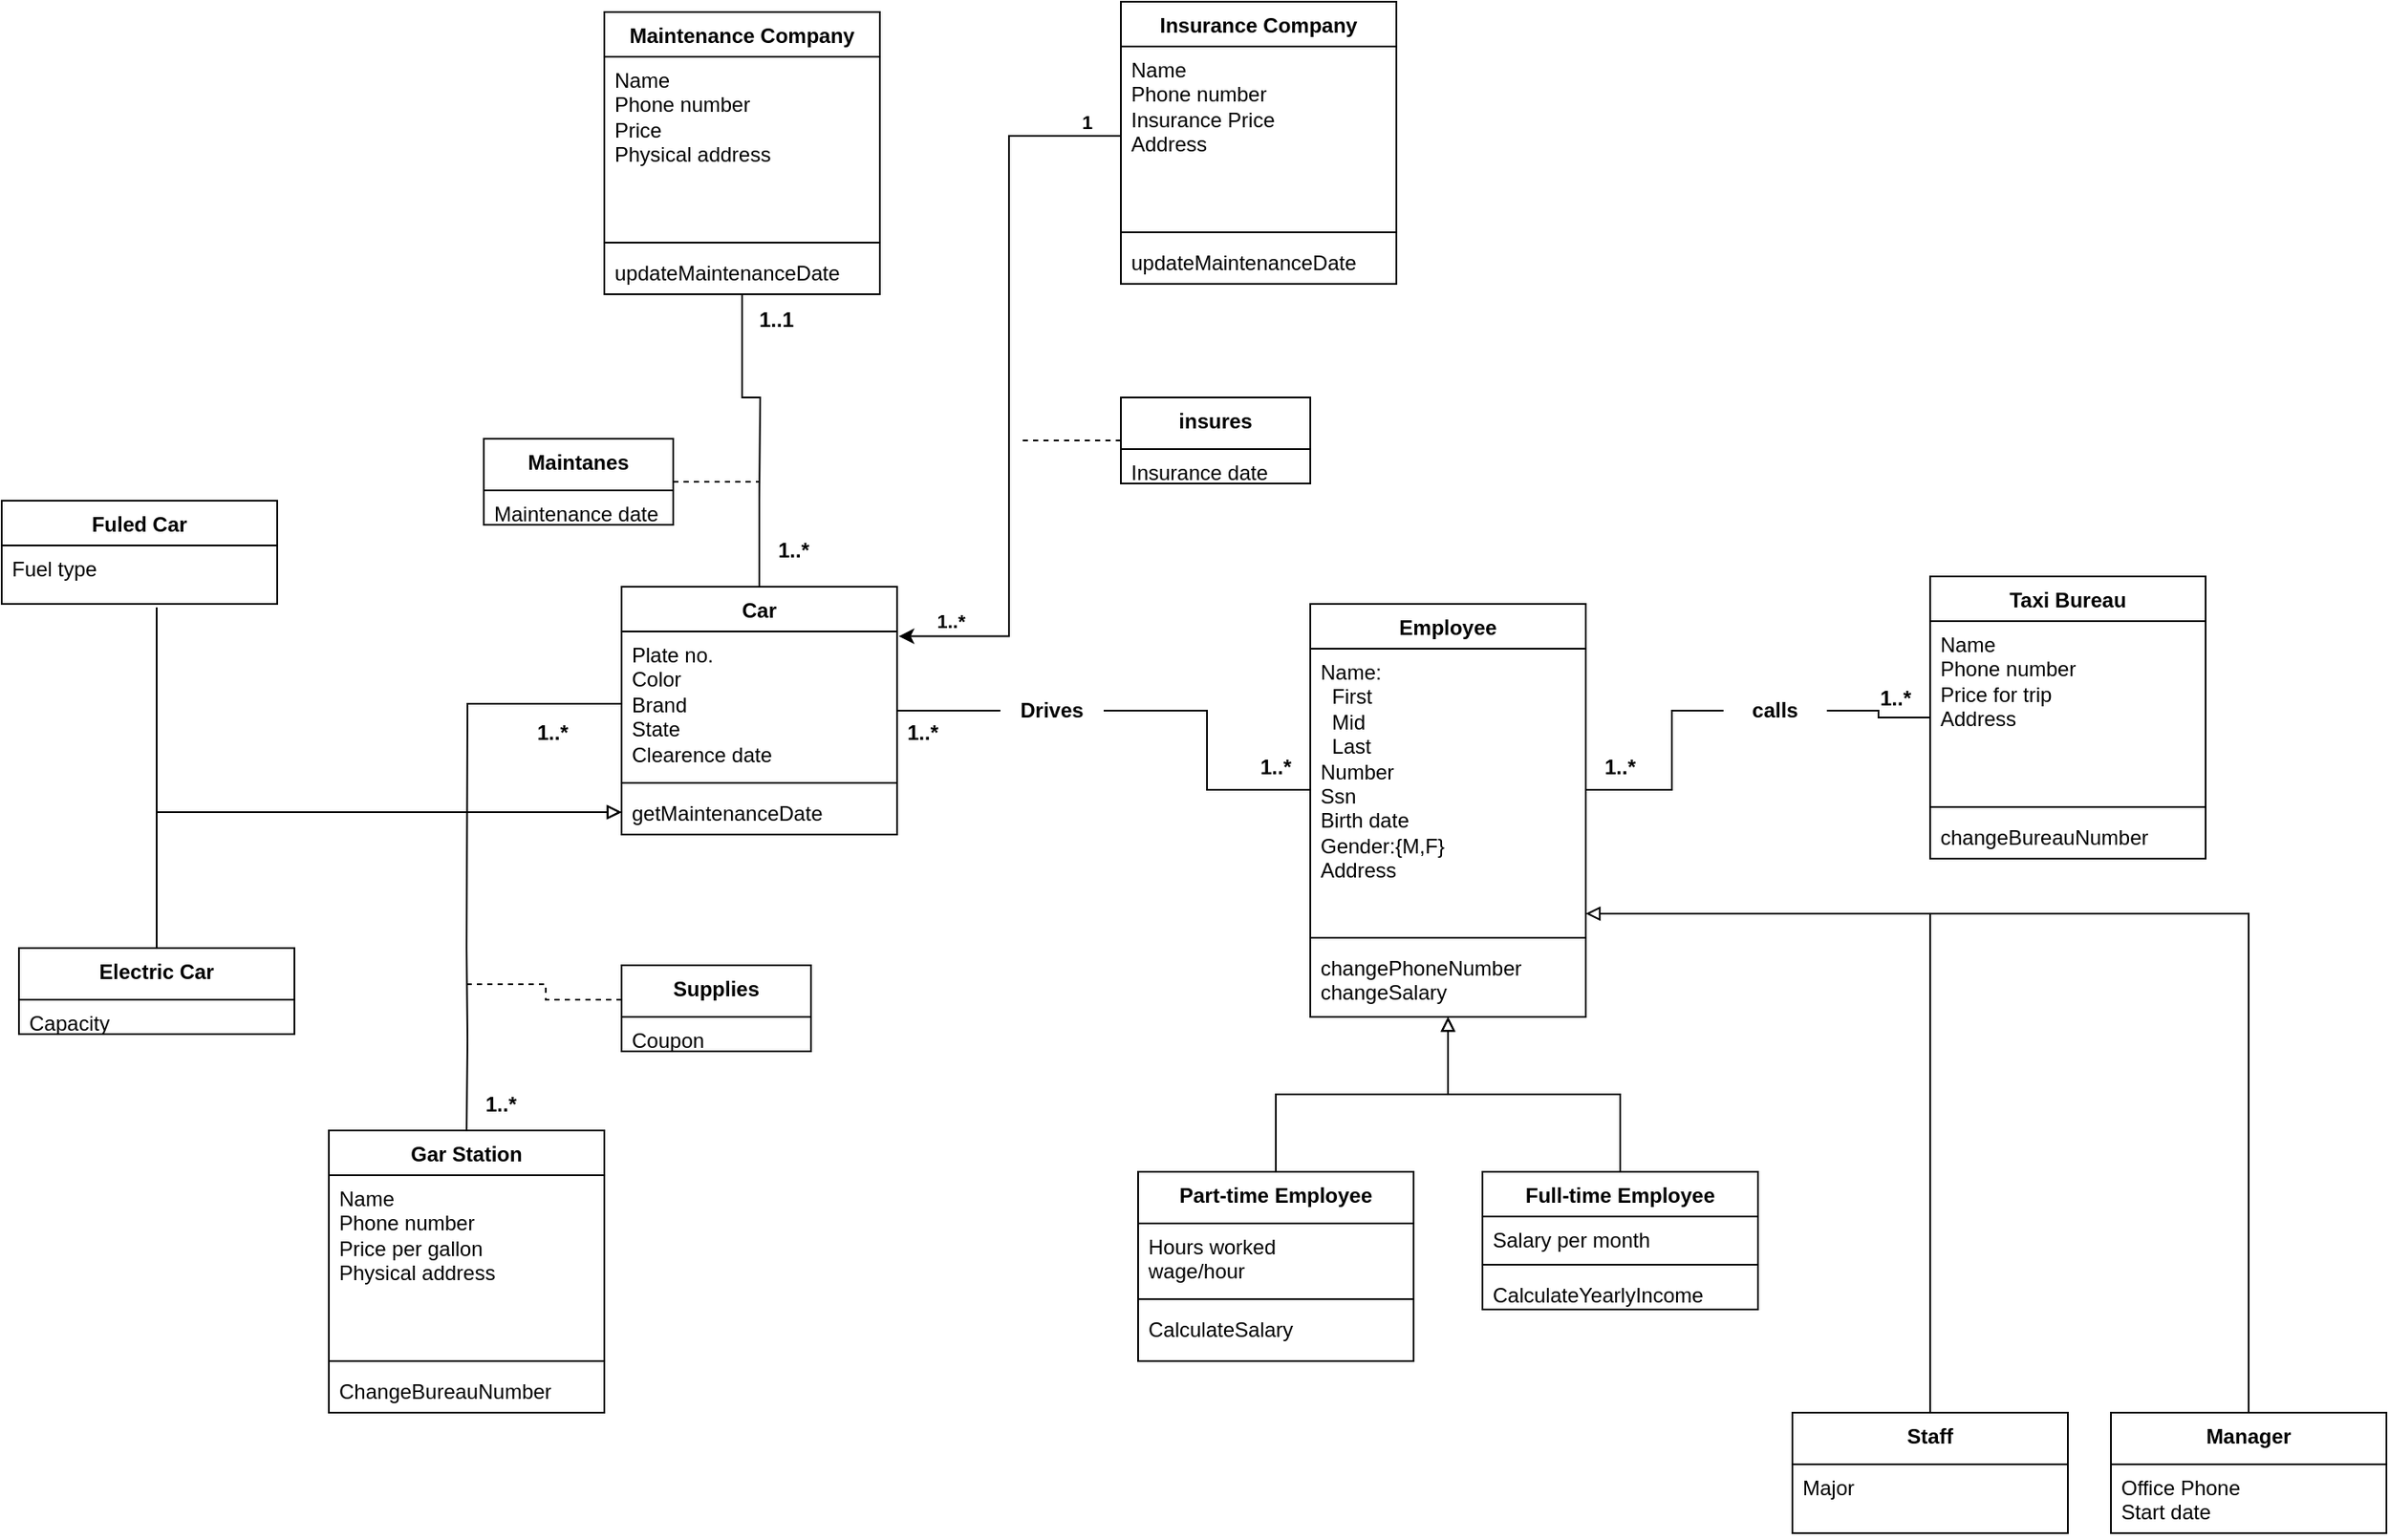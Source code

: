<mxfile version="22.1.2" type="device">
  <diagram name="Page-1" id="1fLcSfbTGOb4sWi38wk0">
    <mxGraphModel dx="2736" dy="606" grid="1" gridSize="10" guides="1" tooltips="1" connect="1" arrows="1" fold="1" page="1" pageScale="1" pageWidth="850" pageHeight="1100" math="0" shadow="0">
      <root>
        <mxCell id="0" />
        <mxCell id="1" parent="0" />
        <mxCell id="bLeO7JmROEPktxiOb-NZ-39" style="edgeStyle=orthogonalEdgeStyle;rounded=0;orthogonalLoop=1;jettySize=auto;html=1;endArrow=none;endFill=0;" parent="1" source="bLeO7JmROEPktxiOb-NZ-42" target="bLeO7JmROEPktxiOb-NZ-11" edge="1">
          <mxGeometry relative="1" as="geometry" />
        </mxCell>
        <mxCell id="bLeO7JmROEPktxiOb-NZ-50" style="edgeStyle=orthogonalEdgeStyle;rounded=0;orthogonalLoop=1;jettySize=auto;html=1;endArrow=none;endFill=0;" parent="1" target="bLeO7JmROEPktxiOb-NZ-16" edge="1">
          <mxGeometry relative="1" as="geometry">
            <mxPoint x="-520" y="360" as="sourcePoint" />
          </mxGeometry>
        </mxCell>
        <mxCell id="bLeO7JmROEPktxiOb-NZ-6" value="Car" style="swimlane;fontStyle=1;align=center;verticalAlign=top;childLayout=stackLayout;horizontal=1;startSize=26;horizontalStack=0;resizeParent=1;resizeParentMax=0;resizeLast=0;collapsible=1;marginBottom=0;whiteSpace=wrap;html=1;" parent="1" vertex="1">
          <mxGeometry x="-600" y="410" width="160" height="144" as="geometry" />
        </mxCell>
        <mxCell id="bLeO7JmROEPktxiOb-NZ-7" value="Plate no.&lt;br&gt;Color&lt;br&gt;Brand&lt;br&gt;State&lt;br&gt;Clearence date" style="text;strokeColor=none;fillColor=none;align=left;verticalAlign=top;spacingLeft=4;spacingRight=4;overflow=hidden;rotatable=0;points=[[0,0.5],[1,0.5]];portConstraint=eastwest;whiteSpace=wrap;html=1;" parent="bLeO7JmROEPktxiOb-NZ-6" vertex="1">
          <mxGeometry y="26" width="160" height="84" as="geometry" />
        </mxCell>
        <mxCell id="bLeO7JmROEPktxiOb-NZ-8" value="" style="line;strokeWidth=1;fillColor=none;align=left;verticalAlign=middle;spacingTop=-1;spacingLeft=3;spacingRight=3;rotatable=0;labelPosition=right;points=[];portConstraint=eastwest;strokeColor=inherit;" parent="bLeO7JmROEPktxiOb-NZ-6" vertex="1">
          <mxGeometry y="110" width="160" height="8" as="geometry" />
        </mxCell>
        <mxCell id="bLeO7JmROEPktxiOb-NZ-9" value="getMaintenanceDate" style="text;strokeColor=none;fillColor=none;align=left;verticalAlign=top;spacingLeft=4;spacingRight=4;overflow=hidden;rotatable=0;points=[[0,0.5],[1,0.5]];portConstraint=eastwest;whiteSpace=wrap;html=1;" parent="bLeO7JmROEPktxiOb-NZ-6" vertex="1">
          <mxGeometry y="118" width="160" height="26" as="geometry" />
        </mxCell>
        <mxCell id="bLeO7JmROEPktxiOb-NZ-10" value="Employee" style="swimlane;fontStyle=1;align=center;verticalAlign=top;childLayout=stackLayout;horizontal=1;startSize=26;horizontalStack=0;resizeParent=1;resizeParentMax=0;resizeLast=0;collapsible=1;marginBottom=0;whiteSpace=wrap;html=1;" parent="1" vertex="1">
          <mxGeometry x="-200" y="420" width="160" height="240" as="geometry" />
        </mxCell>
        <mxCell id="bLeO7JmROEPktxiOb-NZ-11" value="Name:&lt;br&gt;&amp;nbsp; First&lt;br&gt;&amp;nbsp; Mid&lt;br&gt;&amp;nbsp; Last&lt;br&gt;Number&lt;br&gt;Ssn&lt;br&gt;Birth date&lt;br&gt;Gender:{M,F}&lt;br&gt;Address" style="text;strokeColor=none;fillColor=none;align=left;verticalAlign=top;spacingLeft=4;spacingRight=4;overflow=hidden;rotatable=0;points=[[0,0.5],[1,0.5]];portConstraint=eastwest;whiteSpace=wrap;html=1;" parent="bLeO7JmROEPktxiOb-NZ-10" vertex="1">
          <mxGeometry y="26" width="160" height="164" as="geometry" />
        </mxCell>
        <mxCell id="bLeO7JmROEPktxiOb-NZ-12" value="" style="line;strokeWidth=1;fillColor=none;align=left;verticalAlign=middle;spacingTop=-1;spacingLeft=3;spacingRight=3;rotatable=0;labelPosition=right;points=[];portConstraint=eastwest;strokeColor=inherit;" parent="bLeO7JmROEPktxiOb-NZ-10" vertex="1">
          <mxGeometry y="190" width="160" height="8" as="geometry" />
        </mxCell>
        <mxCell id="bLeO7JmROEPktxiOb-NZ-13" value="changePhoneNumber&lt;br&gt;changeSalary" style="text;strokeColor=none;fillColor=none;align=left;verticalAlign=top;spacingLeft=4;spacingRight=4;overflow=hidden;rotatable=0;points=[[0,0.5],[1,0.5]];portConstraint=eastwest;whiteSpace=wrap;html=1;" parent="bLeO7JmROEPktxiOb-NZ-10" vertex="1">
          <mxGeometry y="198" width="160" height="42" as="geometry" />
        </mxCell>
        <mxCell id="bLeO7JmROEPktxiOb-NZ-16" value="Maintenance Company" style="swimlane;fontStyle=1;align=center;verticalAlign=top;childLayout=stackLayout;horizontal=1;startSize=26;horizontalStack=0;resizeParent=1;resizeParentMax=0;resizeLast=0;collapsible=1;marginBottom=0;whiteSpace=wrap;html=1;" parent="1" vertex="1">
          <mxGeometry x="-610" y="76" width="160" height="164" as="geometry" />
        </mxCell>
        <mxCell id="bLeO7JmROEPktxiOb-NZ-17" value="Name&lt;br&gt;Phone number&lt;br&gt;Price&lt;br&gt;Physical address" style="text;strokeColor=none;fillColor=none;align=left;verticalAlign=top;spacingLeft=4;spacingRight=4;overflow=hidden;rotatable=0;points=[[0,0.5],[1,0.5]];portConstraint=eastwest;whiteSpace=wrap;html=1;" parent="bLeO7JmROEPktxiOb-NZ-16" vertex="1">
          <mxGeometry y="26" width="160" height="104" as="geometry" />
        </mxCell>
        <mxCell id="bLeO7JmROEPktxiOb-NZ-18" value="" style="line;strokeWidth=1;fillColor=none;align=left;verticalAlign=middle;spacingTop=-1;spacingLeft=3;spacingRight=3;rotatable=0;labelPosition=right;points=[];portConstraint=eastwest;strokeColor=inherit;" parent="bLeO7JmROEPktxiOb-NZ-16" vertex="1">
          <mxGeometry y="130" width="160" height="8" as="geometry" />
        </mxCell>
        <mxCell id="bLeO7JmROEPktxiOb-NZ-19" value="updateMaintenanceDate" style="text;strokeColor=none;fillColor=none;align=left;verticalAlign=top;spacingLeft=4;spacingRight=4;overflow=hidden;rotatable=0;points=[[0,0.5],[1,0.5]];portConstraint=eastwest;whiteSpace=wrap;html=1;" parent="bLeO7JmROEPktxiOb-NZ-16" vertex="1">
          <mxGeometry y="138" width="160" height="26" as="geometry" />
        </mxCell>
        <mxCell id="bLeO7JmROEPktxiOb-NZ-20" value="Taxi Bureau" style="swimlane;fontStyle=1;align=center;verticalAlign=top;childLayout=stackLayout;horizontal=1;startSize=26;horizontalStack=0;resizeParent=1;resizeParentMax=0;resizeLast=0;collapsible=1;marginBottom=0;whiteSpace=wrap;html=1;" parent="1" vertex="1">
          <mxGeometry x="160" y="404" width="160" height="164" as="geometry" />
        </mxCell>
        <mxCell id="bLeO7JmROEPktxiOb-NZ-21" value="Name&lt;br&gt;Phone number&lt;br&gt;Price for trip&lt;br&gt;Address" style="text;strokeColor=none;fillColor=none;align=left;verticalAlign=top;spacingLeft=4;spacingRight=4;overflow=hidden;rotatable=0;points=[[0,0.5],[1,0.5]];portConstraint=eastwest;whiteSpace=wrap;html=1;" parent="bLeO7JmROEPktxiOb-NZ-20" vertex="1">
          <mxGeometry y="26" width="160" height="104" as="geometry" />
        </mxCell>
        <mxCell id="bLeO7JmROEPktxiOb-NZ-22" value="" style="line;strokeWidth=1;fillColor=none;align=left;verticalAlign=middle;spacingTop=-1;spacingLeft=3;spacingRight=3;rotatable=0;labelPosition=right;points=[];portConstraint=eastwest;strokeColor=inherit;" parent="bLeO7JmROEPktxiOb-NZ-20" vertex="1">
          <mxGeometry y="130" width="160" height="8" as="geometry" />
        </mxCell>
        <mxCell id="bLeO7JmROEPktxiOb-NZ-23" value="changeBureauNumber" style="text;strokeColor=none;fillColor=none;align=left;verticalAlign=top;spacingLeft=4;spacingRight=4;overflow=hidden;rotatable=0;points=[[0,0.5],[1,0.5]];portConstraint=eastwest;whiteSpace=wrap;html=1;" parent="bLeO7JmROEPktxiOb-NZ-20" vertex="1">
          <mxGeometry y="138" width="160" height="26" as="geometry" />
        </mxCell>
        <mxCell id="bLeO7JmROEPktxiOb-NZ-24" value="Gar Station" style="swimlane;fontStyle=1;align=center;verticalAlign=top;childLayout=stackLayout;horizontal=1;startSize=26;horizontalStack=0;resizeParent=1;resizeParentMax=0;resizeLast=0;collapsible=1;marginBottom=0;whiteSpace=wrap;html=1;" parent="1" vertex="1">
          <mxGeometry x="-770" y="726" width="160" height="164" as="geometry" />
        </mxCell>
        <mxCell id="bLeO7JmROEPktxiOb-NZ-25" value="Name&lt;br&gt;Phone number&lt;br&gt;Price per gallon&lt;br&gt;Physical address" style="text;strokeColor=none;fillColor=none;align=left;verticalAlign=top;spacingLeft=4;spacingRight=4;overflow=hidden;rotatable=0;points=[[0,0.5],[1,0.5]];portConstraint=eastwest;whiteSpace=wrap;html=1;" parent="bLeO7JmROEPktxiOb-NZ-24" vertex="1">
          <mxGeometry y="26" width="160" height="104" as="geometry" />
        </mxCell>
        <mxCell id="bLeO7JmROEPktxiOb-NZ-26" value="" style="line;strokeWidth=1;fillColor=none;align=left;verticalAlign=middle;spacingTop=-1;spacingLeft=3;spacingRight=3;rotatable=0;labelPosition=right;points=[];portConstraint=eastwest;strokeColor=inherit;" parent="bLeO7JmROEPktxiOb-NZ-24" vertex="1">
          <mxGeometry y="130" width="160" height="8" as="geometry" />
        </mxCell>
        <mxCell id="bLeO7JmROEPktxiOb-NZ-27" value="ChangeBureauNumber" style="text;strokeColor=none;fillColor=none;align=left;verticalAlign=top;spacingLeft=4;spacingRight=4;overflow=hidden;rotatable=0;points=[[0,0.5],[1,0.5]];portConstraint=eastwest;whiteSpace=wrap;html=1;" parent="bLeO7JmROEPktxiOb-NZ-24" vertex="1">
          <mxGeometry y="138" width="160" height="26" as="geometry" />
        </mxCell>
        <mxCell id="bLeO7JmROEPktxiOb-NZ-36" style="edgeStyle=orthogonalEdgeStyle;rounded=0;orthogonalLoop=1;jettySize=auto;html=1;endArrow=block;endFill=0;" parent="1" source="bLeO7JmROEPktxiOb-NZ-28" target="bLeO7JmROEPktxiOb-NZ-10" edge="1">
          <mxGeometry relative="1" as="geometry" />
        </mxCell>
        <mxCell id="bLeO7JmROEPktxiOb-NZ-28" value="Full-time Employee" style="swimlane;fontStyle=1;align=center;verticalAlign=top;childLayout=stackLayout;horizontal=1;startSize=26;horizontalStack=0;resizeParent=1;resizeParentMax=0;resizeLast=0;collapsible=1;marginBottom=0;whiteSpace=wrap;html=1;" parent="1" vertex="1">
          <mxGeometry x="-100" y="750" width="160" height="80" as="geometry" />
        </mxCell>
        <mxCell id="bLeO7JmROEPktxiOb-NZ-29" value="Salary per month" style="text;strokeColor=none;fillColor=none;align=left;verticalAlign=top;spacingLeft=4;spacingRight=4;overflow=hidden;rotatable=0;points=[[0,0.5],[1,0.5]];portConstraint=eastwest;whiteSpace=wrap;html=1;" parent="bLeO7JmROEPktxiOb-NZ-28" vertex="1">
          <mxGeometry y="26" width="160" height="24" as="geometry" />
        </mxCell>
        <mxCell id="bLeO7JmROEPktxiOb-NZ-30" value="" style="line;strokeWidth=1;fillColor=none;align=left;verticalAlign=middle;spacingTop=-1;spacingLeft=3;spacingRight=3;rotatable=0;labelPosition=right;points=[];portConstraint=eastwest;strokeColor=inherit;" parent="bLeO7JmROEPktxiOb-NZ-28" vertex="1">
          <mxGeometry y="50" width="160" height="8" as="geometry" />
        </mxCell>
        <mxCell id="bLeO7JmROEPktxiOb-NZ-31" value="CalculateYearlyIncome" style="text;strokeColor=none;fillColor=none;align=left;verticalAlign=top;spacingLeft=4;spacingRight=4;overflow=hidden;rotatable=0;points=[[0,0.5],[1,0.5]];portConstraint=eastwest;whiteSpace=wrap;html=1;" parent="bLeO7JmROEPktxiOb-NZ-28" vertex="1">
          <mxGeometry y="58" width="160" height="22" as="geometry" />
        </mxCell>
        <mxCell id="bLeO7JmROEPktxiOb-NZ-38" style="edgeStyle=orthogonalEdgeStyle;rounded=0;orthogonalLoop=1;jettySize=auto;html=1;endArrow=block;endFill=0;" parent="1" source="bLeO7JmROEPktxiOb-NZ-32" target="bLeO7JmROEPktxiOb-NZ-10" edge="1">
          <mxGeometry relative="1" as="geometry" />
        </mxCell>
        <mxCell id="bLeO7JmROEPktxiOb-NZ-32" value="Part-time Employee" style="swimlane;fontStyle=1;align=center;verticalAlign=top;childLayout=stackLayout;horizontal=1;startSize=30;horizontalStack=0;resizeParent=1;resizeParentMax=0;resizeLast=0;collapsible=1;marginBottom=0;whiteSpace=wrap;html=1;" parent="1" vertex="1">
          <mxGeometry x="-300" y="750" width="160" height="110" as="geometry" />
        </mxCell>
        <mxCell id="bLeO7JmROEPktxiOb-NZ-33" value="Hours worked&lt;br&gt;wage/hour" style="text;strokeColor=none;fillColor=none;align=left;verticalAlign=top;spacingLeft=4;spacingRight=4;overflow=hidden;rotatable=0;points=[[0,0.5],[1,0.5]];portConstraint=eastwest;whiteSpace=wrap;html=1;" parent="bLeO7JmROEPktxiOb-NZ-32" vertex="1">
          <mxGeometry y="30" width="160" height="40" as="geometry" />
        </mxCell>
        <mxCell id="bLeO7JmROEPktxiOb-NZ-34" value="" style="line;strokeWidth=1;fillColor=none;align=left;verticalAlign=middle;spacingTop=-1;spacingLeft=3;spacingRight=3;rotatable=0;labelPosition=right;points=[];portConstraint=eastwest;strokeColor=inherit;" parent="bLeO7JmROEPktxiOb-NZ-32" vertex="1">
          <mxGeometry y="70" width="160" height="8" as="geometry" />
        </mxCell>
        <mxCell id="bLeO7JmROEPktxiOb-NZ-35" value="CalculateSalary" style="text;strokeColor=none;fillColor=none;align=left;verticalAlign=top;spacingLeft=4;spacingRight=4;overflow=hidden;rotatable=0;points=[[0,0.5],[1,0.5]];portConstraint=eastwest;whiteSpace=wrap;html=1;" parent="bLeO7JmROEPktxiOb-NZ-32" vertex="1">
          <mxGeometry y="78" width="160" height="32" as="geometry" />
        </mxCell>
        <mxCell id="bLeO7JmROEPktxiOb-NZ-40" value="&lt;b&gt;1..*&lt;/b&gt;" style="text;html=1;strokeColor=none;fillColor=none;align=center;verticalAlign=middle;whiteSpace=wrap;rounded=0;" parent="1" vertex="1">
          <mxGeometry x="-455" y="480" width="60" height="30" as="geometry" />
        </mxCell>
        <mxCell id="bLeO7JmROEPktxiOb-NZ-41" value="&lt;b&gt;1..*&lt;/b&gt;" style="text;html=1;strokeColor=none;fillColor=none;align=center;verticalAlign=middle;whiteSpace=wrap;rounded=0;" parent="1" vertex="1">
          <mxGeometry x="-250" y="500" width="60" height="30" as="geometry" />
        </mxCell>
        <mxCell id="bLeO7JmROEPktxiOb-NZ-51" value="&lt;b&gt;1..1&lt;/b&gt;" style="text;html=1;strokeColor=none;fillColor=none;align=center;verticalAlign=middle;whiteSpace=wrap;rounded=0;" parent="1" vertex="1">
          <mxGeometry x="-540" y="240" width="60" height="30" as="geometry" />
        </mxCell>
        <mxCell id="bLeO7JmROEPktxiOb-NZ-52" value="&lt;b&gt;1..*&lt;/b&gt;" style="text;html=1;strokeColor=none;fillColor=none;align=center;verticalAlign=middle;whiteSpace=wrap;rounded=0;" parent="1" vertex="1">
          <mxGeometry x="-530" y="374" width="60" height="30" as="geometry" />
        </mxCell>
        <mxCell id="bLeO7JmROEPktxiOb-NZ-55" style="edgeStyle=orthogonalEdgeStyle;rounded=0;orthogonalLoop=1;jettySize=auto;html=1;endArrow=none;endFill=0;" parent="1" target="bLeO7JmROEPktxiOb-NZ-24" edge="1">
          <mxGeometry relative="1" as="geometry">
            <mxPoint x="-690" y="620" as="sourcePoint" />
          </mxGeometry>
        </mxCell>
        <mxCell id="bLeO7JmROEPktxiOb-NZ-56" value="&lt;b&gt;1..*&lt;/b&gt;" style="text;html=1;strokeColor=none;fillColor=none;align=center;verticalAlign=middle;whiteSpace=wrap;rounded=0;" parent="1" vertex="1">
          <mxGeometry x="-670" y="480" width="60" height="30" as="geometry" />
        </mxCell>
        <mxCell id="bLeO7JmROEPktxiOb-NZ-57" value="&lt;b&gt;1..*&lt;/b&gt;" style="text;html=1;strokeColor=none;fillColor=none;align=center;verticalAlign=middle;whiteSpace=wrap;rounded=0;" parent="1" vertex="1">
          <mxGeometry x="-700" y="696" width="60" height="30" as="geometry" />
        </mxCell>
        <mxCell id="bLeO7JmROEPktxiOb-NZ-60" style="edgeStyle=orthogonalEdgeStyle;rounded=0;orthogonalLoop=1;jettySize=auto;html=1;entryX=0;entryY=0.5;entryDx=0;entryDy=0;endArrow=none;endFill=0;" parent="1" source="bLeO7JmROEPktxiOb-NZ-63" target="bLeO7JmROEPktxiOb-NZ-20" edge="1">
          <mxGeometry relative="1" as="geometry" />
        </mxCell>
        <mxCell id="bLeO7JmROEPktxiOb-NZ-61" value="&lt;b&gt;1..*&lt;/b&gt;" style="text;html=1;strokeColor=none;fillColor=none;align=center;verticalAlign=middle;whiteSpace=wrap;rounded=0;" parent="1" vertex="1">
          <mxGeometry x="110" y="460" width="60" height="30" as="geometry" />
        </mxCell>
        <mxCell id="bLeO7JmROEPktxiOb-NZ-62" value="&lt;b&gt;1..*&lt;/b&gt;" style="text;html=1;strokeColor=none;fillColor=none;align=center;verticalAlign=middle;whiteSpace=wrap;rounded=0;" parent="1" vertex="1">
          <mxGeometry x="-50" y="500" width="60" height="30" as="geometry" />
        </mxCell>
        <mxCell id="hgg2lSlWUlblX0LJhEEQ-10" style="edgeStyle=orthogonalEdgeStyle;rounded=0;orthogonalLoop=1;jettySize=auto;html=1;entryX=0;entryY=0.5;entryDx=0;entryDy=0;endArrow=block;endFill=0;" parent="1" source="hgg2lSlWUlblX0LJhEEQ-1" target="bLeO7JmROEPktxiOb-NZ-9" edge="1">
          <mxGeometry relative="1" as="geometry" />
        </mxCell>
        <mxCell id="hgg2lSlWUlblX0LJhEEQ-1" value="Electric Car" style="swimlane;fontStyle=1;align=center;verticalAlign=top;childLayout=stackLayout;horizontal=1;startSize=30;horizontalStack=0;resizeParent=1;resizeParentMax=0;resizeLast=0;collapsible=1;marginBottom=0;whiteSpace=wrap;html=1;" parent="1" vertex="1">
          <mxGeometry x="-950" y="620" width="160" height="50" as="geometry" />
        </mxCell>
        <mxCell id="hgg2lSlWUlblX0LJhEEQ-2" value="Capacity" style="text;strokeColor=none;fillColor=none;align=left;verticalAlign=top;spacingLeft=4;spacingRight=4;overflow=hidden;rotatable=0;points=[[0,0.5],[1,0.5]];portConstraint=eastwest;whiteSpace=wrap;html=1;" parent="hgg2lSlWUlblX0LJhEEQ-1" vertex="1">
          <mxGeometry y="30" width="160" height="20" as="geometry" />
        </mxCell>
        <mxCell id="hgg2lSlWUlblX0LJhEEQ-5" value="Fuled Car" style="swimlane;fontStyle=1;align=center;verticalAlign=top;childLayout=stackLayout;horizontal=1;startSize=26;horizontalStack=0;resizeParent=1;resizeParentMax=0;resizeLast=0;collapsible=1;marginBottom=0;whiteSpace=wrap;html=1;" parent="1" vertex="1">
          <mxGeometry x="-960" y="360" width="160" height="60" as="geometry" />
        </mxCell>
        <mxCell id="hgg2lSlWUlblX0LJhEEQ-6" value="Fuel type" style="text;strokeColor=none;fillColor=none;align=left;verticalAlign=top;spacingLeft=4;spacingRight=4;overflow=hidden;rotatable=0;points=[[0,0.5],[1,0.5]];portConstraint=eastwest;whiteSpace=wrap;html=1;" parent="hgg2lSlWUlblX0LJhEEQ-5" vertex="1">
          <mxGeometry y="26" width="160" height="34" as="geometry" />
        </mxCell>
        <mxCell id="hgg2lSlWUlblX0LJhEEQ-11" style="edgeStyle=orthogonalEdgeStyle;rounded=0;orthogonalLoop=1;jettySize=auto;html=1;entryX=0;entryY=0.5;entryDx=0;entryDy=0;endArrow=block;endFill=0;" parent="1" target="bLeO7JmROEPktxiOb-NZ-9" edge="1">
          <mxGeometry relative="1" as="geometry">
            <mxPoint x="-870" y="430" as="sourcePoint" />
            <Array as="points">
              <mxPoint x="-870" y="422" />
              <mxPoint x="-870" y="541" />
            </Array>
          </mxGeometry>
        </mxCell>
        <mxCell id="hgg2lSlWUlblX0LJhEEQ-24" style="edgeStyle=orthogonalEdgeStyle;rounded=0;orthogonalLoop=1;jettySize=auto;html=1;endArrow=none;endFill=0;" parent="1" source="hgg2lSlWUlblX0LJhEEQ-12" edge="1">
          <mxGeometry relative="1" as="geometry">
            <mxPoint x="160" y="600.0" as="targetPoint" />
          </mxGeometry>
        </mxCell>
        <mxCell id="hgg2lSlWUlblX0LJhEEQ-12" value="Staff" style="swimlane;fontStyle=1;align=center;verticalAlign=top;childLayout=stackLayout;horizontal=1;startSize=30;horizontalStack=0;resizeParent=1;resizeParentMax=0;resizeLast=0;collapsible=1;marginBottom=0;whiteSpace=wrap;html=1;" parent="1" vertex="1">
          <mxGeometry x="80" y="890" width="160" height="70" as="geometry" />
        </mxCell>
        <mxCell id="hgg2lSlWUlblX0LJhEEQ-13" value="Major" style="text;strokeColor=none;fillColor=none;align=left;verticalAlign=top;spacingLeft=4;spacingRight=4;overflow=hidden;rotatable=0;points=[[0,0.5],[1,0.5]];portConstraint=eastwest;whiteSpace=wrap;html=1;" parent="hgg2lSlWUlblX0LJhEEQ-12" vertex="1">
          <mxGeometry y="30" width="160" height="40" as="geometry" />
        </mxCell>
        <mxCell id="hgg2lSlWUlblX0LJhEEQ-16" value="Manager" style="swimlane;fontStyle=1;align=center;verticalAlign=top;childLayout=stackLayout;horizontal=1;startSize=30;horizontalStack=0;resizeParent=1;resizeParentMax=0;resizeLast=0;collapsible=1;marginBottom=0;whiteSpace=wrap;html=1;" parent="1" vertex="1">
          <mxGeometry x="265" y="890" width="160" height="70" as="geometry" />
        </mxCell>
        <mxCell id="hgg2lSlWUlblX0LJhEEQ-17" value="Office Phone&lt;br&gt;Start date" style="text;strokeColor=none;fillColor=none;align=left;verticalAlign=top;spacingLeft=4;spacingRight=4;overflow=hidden;rotatable=0;points=[[0,0.5],[1,0.5]];portConstraint=eastwest;whiteSpace=wrap;html=1;" parent="hgg2lSlWUlblX0LJhEEQ-16" vertex="1">
          <mxGeometry y="30" width="160" height="40" as="geometry" />
        </mxCell>
        <mxCell id="hgg2lSlWUlblX0LJhEEQ-26" style="edgeStyle=orthogonalEdgeStyle;rounded=0;orthogonalLoop=1;jettySize=auto;html=1;endArrow=block;endFill=0;" parent="1" source="hgg2lSlWUlblX0LJhEEQ-16" edge="1">
          <mxGeometry relative="1" as="geometry">
            <Array as="points">
              <mxPoint x="345" y="600" />
            </Array>
            <mxPoint x="-40" y="600" as="targetPoint" />
          </mxGeometry>
        </mxCell>
        <mxCell id="hgg2lSlWUlblX0LJhEEQ-29" value="" style="edgeStyle=orthogonalEdgeStyle;rounded=0;orthogonalLoop=1;jettySize=auto;html=1;endArrow=none;endFill=0;" parent="1" source="bLeO7JmROEPktxiOb-NZ-7" edge="1">
          <mxGeometry relative="1" as="geometry">
            <mxPoint x="-600" y="478" as="sourcePoint" />
            <mxPoint x="-690" y="620" as="targetPoint" />
          </mxGeometry>
        </mxCell>
        <mxCell id="hgg2lSlWUlblX0LJhEEQ-30" value="" style="edgeStyle=orthogonalEdgeStyle;rounded=0;orthogonalLoop=1;jettySize=auto;html=1;endArrow=none;endFill=0;" parent="1" source="bLeO7JmROEPktxiOb-NZ-6" target="bLeO7JmROEPktxiOb-NZ-42" edge="1">
          <mxGeometry relative="1" as="geometry">
            <mxPoint x="-440" y="482" as="sourcePoint" />
            <mxPoint x="-200" y="528" as="targetPoint" />
          </mxGeometry>
        </mxCell>
        <mxCell id="bLeO7JmROEPktxiOb-NZ-42" value="&lt;b&gt;Drives&lt;/b&gt;" style="text;html=1;strokeColor=none;fillColor=none;align=center;verticalAlign=middle;whiteSpace=wrap;rounded=0;" parent="1" vertex="1">
          <mxGeometry x="-380" y="467" width="60" height="30" as="geometry" />
        </mxCell>
        <mxCell id="hgg2lSlWUlblX0LJhEEQ-32" value="" style="edgeStyle=orthogonalEdgeStyle;rounded=0;orthogonalLoop=1;jettySize=auto;html=1;entryX=0;entryY=0.5;entryDx=0;entryDy=0;endArrow=none;endFill=0;" parent="1" source="bLeO7JmROEPktxiOb-NZ-11" target="bLeO7JmROEPktxiOb-NZ-63" edge="1">
          <mxGeometry relative="1" as="geometry">
            <mxPoint x="-40" y="528" as="sourcePoint" />
            <mxPoint x="160" y="486" as="targetPoint" />
            <Array as="points">
              <mxPoint x="10" y="528" />
              <mxPoint x="10" y="482" />
            </Array>
          </mxGeometry>
        </mxCell>
        <mxCell id="bLeO7JmROEPktxiOb-NZ-63" value="&lt;b&gt;calls&lt;/b&gt;" style="text;html=1;strokeColor=none;fillColor=none;align=center;verticalAlign=middle;whiteSpace=wrap;rounded=0;" parent="1" vertex="1">
          <mxGeometry x="40" y="467" width="60" height="30" as="geometry" />
        </mxCell>
        <mxCell id="hgg2lSlWUlblX0LJhEEQ-33" value="" style="edgeStyle=orthogonalEdgeStyle;rounded=0;orthogonalLoop=1;jettySize=auto;html=1;endArrow=none;endFill=0;" parent="1" source="bLeO7JmROEPktxiOb-NZ-6" edge="1">
          <mxGeometry relative="1" as="geometry">
            <mxPoint x="-520" y="410" as="sourcePoint" />
            <mxPoint x="-520" y="350" as="targetPoint" />
          </mxGeometry>
        </mxCell>
        <mxCell id="hgg2lSlWUlblX0LJhEEQ-41" style="edgeStyle=orthogonalEdgeStyle;rounded=0;orthogonalLoop=1;jettySize=auto;html=1;dashed=1;endArrow=none;endFill=0;" parent="1" source="hgg2lSlWUlblX0LJhEEQ-39" edge="1">
          <mxGeometry relative="1" as="geometry">
            <mxPoint x="-520" y="349" as="targetPoint" />
          </mxGeometry>
        </mxCell>
        <mxCell id="hgg2lSlWUlblX0LJhEEQ-39" value="Maintanes" style="swimlane;fontStyle=1;align=center;verticalAlign=top;childLayout=stackLayout;horizontal=1;startSize=30;horizontalStack=0;resizeParent=1;resizeParentMax=0;resizeLast=0;collapsible=1;marginBottom=0;whiteSpace=wrap;html=1;" parent="1" vertex="1">
          <mxGeometry x="-680" y="324" width="110" height="50" as="geometry" />
        </mxCell>
        <mxCell id="hgg2lSlWUlblX0LJhEEQ-40" value="Maintenance date" style="text;strokeColor=none;fillColor=none;align=left;verticalAlign=top;spacingLeft=4;spacingRight=4;overflow=hidden;rotatable=0;points=[[0,0.5],[1,0.5]];portConstraint=eastwest;whiteSpace=wrap;html=1;" parent="hgg2lSlWUlblX0LJhEEQ-39" vertex="1">
          <mxGeometry y="30" width="110" height="20" as="geometry" />
        </mxCell>
        <mxCell id="hgg2lSlWUlblX0LJhEEQ-42" value="Insurance Company" style="swimlane;fontStyle=1;align=center;verticalAlign=top;childLayout=stackLayout;horizontal=1;startSize=26;horizontalStack=0;resizeParent=1;resizeParentMax=0;resizeLast=0;collapsible=1;marginBottom=0;whiteSpace=wrap;html=1;" parent="1" vertex="1">
          <mxGeometry x="-310" y="70" width="160" height="164" as="geometry" />
        </mxCell>
        <mxCell id="hgg2lSlWUlblX0LJhEEQ-43" value="Name&lt;br&gt;Phone number&lt;br&gt;Insurance Price&lt;br&gt;Address" style="text;strokeColor=none;fillColor=none;align=left;verticalAlign=top;spacingLeft=4;spacingRight=4;overflow=hidden;rotatable=0;points=[[0,0.5],[1,0.5]];portConstraint=eastwest;whiteSpace=wrap;html=1;" parent="hgg2lSlWUlblX0LJhEEQ-42" vertex="1">
          <mxGeometry y="26" width="160" height="104" as="geometry" />
        </mxCell>
        <mxCell id="hgg2lSlWUlblX0LJhEEQ-44" value="" style="line;strokeWidth=1;fillColor=none;align=left;verticalAlign=middle;spacingTop=-1;spacingLeft=3;spacingRight=3;rotatable=0;labelPosition=right;points=[];portConstraint=eastwest;strokeColor=inherit;" parent="hgg2lSlWUlblX0LJhEEQ-42" vertex="1">
          <mxGeometry y="130" width="160" height="8" as="geometry" />
        </mxCell>
        <mxCell id="hgg2lSlWUlblX0LJhEEQ-45" value="updateMaintenanceDate" style="text;strokeColor=none;fillColor=none;align=left;verticalAlign=top;spacingLeft=4;spacingRight=4;overflow=hidden;rotatable=0;points=[[0,0.5],[1,0.5]];portConstraint=eastwest;whiteSpace=wrap;html=1;" parent="hgg2lSlWUlblX0LJhEEQ-42" vertex="1">
          <mxGeometry y="138" width="160" height="26" as="geometry" />
        </mxCell>
        <mxCell id="hgg2lSlWUlblX0LJhEEQ-46" style="edgeStyle=orthogonalEdgeStyle;rounded=0;orthogonalLoop=1;jettySize=auto;html=1;entryX=1.006;entryY=0.033;entryDx=0;entryDy=0;entryPerimeter=0;" parent="1" source="hgg2lSlWUlblX0LJhEEQ-43" target="bLeO7JmROEPktxiOb-NZ-7" edge="1">
          <mxGeometry relative="1" as="geometry" />
        </mxCell>
        <mxCell id="hgg2lSlWUlblX0LJhEEQ-47" value="&lt;b&gt;1&lt;br&gt;&lt;/b&gt;" style="edgeLabel;html=1;align=center;verticalAlign=middle;resizable=0;points=[];" parent="hgg2lSlWUlblX0LJhEEQ-46" vertex="1" connectable="0">
          <mxGeometry x="-0.856" relative="1" as="geometry">
            <mxPoint x="10" y="-8" as="offset" />
          </mxGeometry>
        </mxCell>
        <mxCell id="hgg2lSlWUlblX0LJhEEQ-48" value="&lt;b&gt;1..*&lt;/b&gt;" style="edgeLabel;html=1;align=center;verticalAlign=middle;resizable=0;points=[];" parent="hgg2lSlWUlblX0LJhEEQ-46" vertex="1" connectable="0">
          <mxGeometry x="0.837" y="1" relative="1" as="geometry">
            <mxPoint x="-5" y="-10" as="offset" />
          </mxGeometry>
        </mxCell>
        <mxCell id="hgg2lSlWUlblX0LJhEEQ-52" style="edgeStyle=orthogonalEdgeStyle;rounded=0;orthogonalLoop=1;jettySize=auto;html=1;endArrow=none;endFill=0;dashed=1;" parent="1" source="hgg2lSlWUlblX0LJhEEQ-50" edge="1">
          <mxGeometry relative="1" as="geometry">
            <mxPoint x="-370" y="325" as="targetPoint" />
          </mxGeometry>
        </mxCell>
        <mxCell id="hgg2lSlWUlblX0LJhEEQ-50" value="insures" style="swimlane;fontStyle=1;align=center;verticalAlign=top;childLayout=stackLayout;horizontal=1;startSize=30;horizontalStack=0;resizeParent=1;resizeParentMax=0;resizeLast=0;collapsible=1;marginBottom=0;whiteSpace=wrap;html=1;" parent="1" vertex="1">
          <mxGeometry x="-310" y="300" width="110" height="50" as="geometry" />
        </mxCell>
        <mxCell id="hgg2lSlWUlblX0LJhEEQ-51" value="Insurance date" style="text;strokeColor=none;fillColor=none;align=left;verticalAlign=top;spacingLeft=4;spacingRight=4;overflow=hidden;rotatable=0;points=[[0,0.5],[1,0.5]];portConstraint=eastwest;whiteSpace=wrap;html=1;" parent="hgg2lSlWUlblX0LJhEEQ-50" vertex="1">
          <mxGeometry y="30" width="110" height="20" as="geometry" />
        </mxCell>
        <mxCell id="_VVlj1de9UwjH9wQBfCT-4" style="edgeStyle=orthogonalEdgeStyle;rounded=0;orthogonalLoop=1;jettySize=auto;html=1;endArrow=none;endFill=0;dashed=1;" edge="1" parent="1" source="_VVlj1de9UwjH9wQBfCT-1">
          <mxGeometry relative="1" as="geometry">
            <mxPoint x="-690" y="640" as="targetPoint" />
            <Array as="points">
              <mxPoint x="-644" y="650" />
              <mxPoint x="-644" y="641" />
            </Array>
          </mxGeometry>
        </mxCell>
        <mxCell id="_VVlj1de9UwjH9wQBfCT-1" value="&lt;b style=&quot;border-color: var(--border-color);&quot;&gt;Supplies&lt;/b&gt;" style="swimlane;fontStyle=1;align=center;verticalAlign=top;childLayout=stackLayout;horizontal=1;startSize=30;horizontalStack=0;resizeParent=1;resizeParentMax=0;resizeLast=0;collapsible=1;marginBottom=0;whiteSpace=wrap;html=1;" vertex="1" parent="1">
          <mxGeometry x="-600" y="630" width="110" height="50" as="geometry" />
        </mxCell>
        <mxCell id="_VVlj1de9UwjH9wQBfCT-2" value="Coupon" style="text;strokeColor=none;fillColor=none;align=left;verticalAlign=top;spacingLeft=4;spacingRight=4;overflow=hidden;rotatable=0;points=[[0,0.5],[1,0.5]];portConstraint=eastwest;whiteSpace=wrap;html=1;" vertex="1" parent="_VVlj1de9UwjH9wQBfCT-1">
          <mxGeometry y="30" width="110" height="20" as="geometry" />
        </mxCell>
      </root>
    </mxGraphModel>
  </diagram>
</mxfile>
